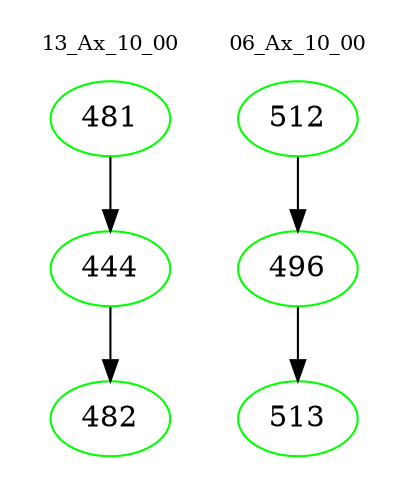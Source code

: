 digraph{
subgraph cluster_0 {
color = white
label = "13_Ax_10_00";
fontsize=10;
T0_481 [label="481", color="green"]
T0_481 -> T0_444 [color="black"]
T0_444 [label="444", color="green"]
T0_444 -> T0_482 [color="black"]
T0_482 [label="482", color="green"]
}
subgraph cluster_1 {
color = white
label = "06_Ax_10_00";
fontsize=10;
T1_512 [label="512", color="green"]
T1_512 -> T1_496 [color="black"]
T1_496 [label="496", color="green"]
T1_496 -> T1_513 [color="black"]
T1_513 [label="513", color="green"]
}
}
